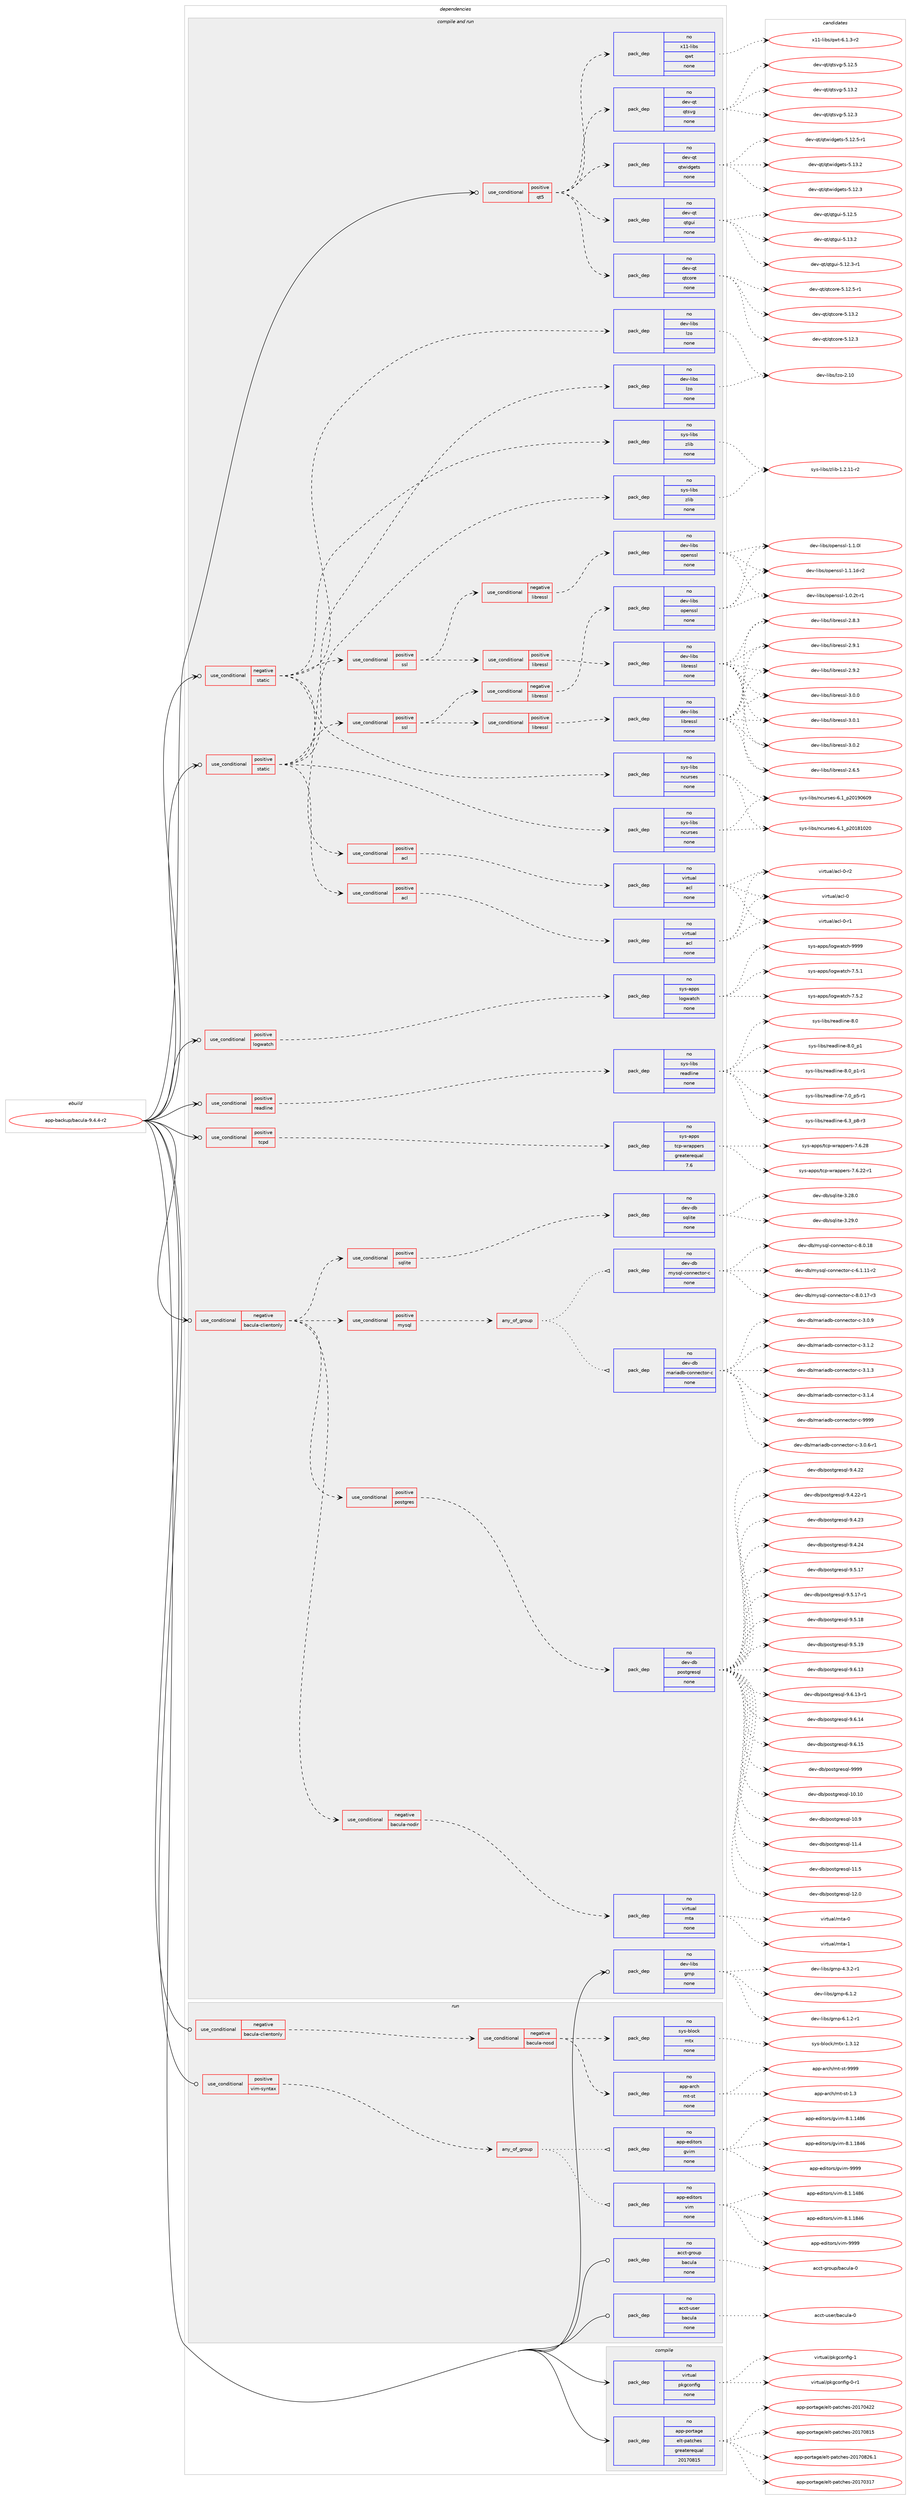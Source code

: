 digraph prolog {

# *************
# Graph options
# *************

newrank=true;
concentrate=true;
compound=true;
graph [rankdir=LR,fontname=Helvetica,fontsize=10,ranksep=1.5];#, ranksep=2.5, nodesep=0.2];
edge  [arrowhead=vee];
node  [fontname=Helvetica,fontsize=10];

# **********
# The ebuild
# **********

subgraph cluster_leftcol {
color=gray;
rank=same;
label=<<i>ebuild</i>>;
id [label="app-backup/bacula-9.4.4-r2", color=red, width=4, href="../app-backup/bacula-9.4.4-r2.svg"];
}

# ****************
# The dependencies
# ****************

subgraph cluster_midcol {
color=gray;
label=<<i>dependencies</i>>;
subgraph cluster_compile {
fillcolor="#eeeeee";
style=filled;
label=<<i>compile</i>>;
subgraph pack352362 {
dependency474073 [label=<<TABLE BORDER="0" CELLBORDER="1" CELLSPACING="0" CELLPADDING="4" WIDTH="220"><TR><TD ROWSPAN="6" CELLPADDING="30">pack_dep</TD></TR><TR><TD WIDTH="110">no</TD></TR><TR><TD>app-portage</TD></TR><TR><TD>elt-patches</TD></TR><TR><TD>greaterequal</TD></TR><TR><TD>20170815</TD></TR></TABLE>>, shape=none, color=blue];
}
id:e -> dependency474073:w [weight=20,style="solid",arrowhead="vee"];
subgraph pack352363 {
dependency474074 [label=<<TABLE BORDER="0" CELLBORDER="1" CELLSPACING="0" CELLPADDING="4" WIDTH="220"><TR><TD ROWSPAN="6" CELLPADDING="30">pack_dep</TD></TR><TR><TD WIDTH="110">no</TD></TR><TR><TD>virtual</TD></TR><TR><TD>pkgconfig</TD></TR><TR><TD>none</TD></TR><TR><TD></TD></TR></TABLE>>, shape=none, color=blue];
}
id:e -> dependency474074:w [weight=20,style="solid",arrowhead="vee"];
}
subgraph cluster_compileandrun {
fillcolor="#eeeeee";
style=filled;
label=<<i>compile and run</i>>;
subgraph cond113094 {
dependency474075 [label=<<TABLE BORDER="0" CELLBORDER="1" CELLSPACING="0" CELLPADDING="4"><TR><TD ROWSPAN="3" CELLPADDING="10">use_conditional</TD></TR><TR><TD>negative</TD></TR><TR><TD>bacula-clientonly</TD></TR></TABLE>>, shape=none, color=red];
subgraph cond113095 {
dependency474076 [label=<<TABLE BORDER="0" CELLBORDER="1" CELLSPACING="0" CELLPADDING="4"><TR><TD ROWSPAN="3" CELLPADDING="10">use_conditional</TD></TR><TR><TD>negative</TD></TR><TR><TD>bacula-nodir</TD></TR></TABLE>>, shape=none, color=red];
subgraph pack352364 {
dependency474077 [label=<<TABLE BORDER="0" CELLBORDER="1" CELLSPACING="0" CELLPADDING="4" WIDTH="220"><TR><TD ROWSPAN="6" CELLPADDING="30">pack_dep</TD></TR><TR><TD WIDTH="110">no</TD></TR><TR><TD>virtual</TD></TR><TR><TD>mta</TD></TR><TR><TD>none</TD></TR><TR><TD></TD></TR></TABLE>>, shape=none, color=blue];
}
dependency474076:e -> dependency474077:w [weight=20,style="dashed",arrowhead="vee"];
}
dependency474075:e -> dependency474076:w [weight=20,style="dashed",arrowhead="vee"];
subgraph cond113096 {
dependency474078 [label=<<TABLE BORDER="0" CELLBORDER="1" CELLSPACING="0" CELLPADDING="4"><TR><TD ROWSPAN="3" CELLPADDING="10">use_conditional</TD></TR><TR><TD>positive</TD></TR><TR><TD>postgres</TD></TR></TABLE>>, shape=none, color=red];
subgraph pack352365 {
dependency474079 [label=<<TABLE BORDER="0" CELLBORDER="1" CELLSPACING="0" CELLPADDING="4" WIDTH="220"><TR><TD ROWSPAN="6" CELLPADDING="30">pack_dep</TD></TR><TR><TD WIDTH="110">no</TD></TR><TR><TD>dev-db</TD></TR><TR><TD>postgresql</TD></TR><TR><TD>none</TD></TR><TR><TD></TD></TR></TABLE>>, shape=none, color=blue];
}
dependency474078:e -> dependency474079:w [weight=20,style="dashed",arrowhead="vee"];
}
dependency474075:e -> dependency474078:w [weight=20,style="dashed",arrowhead="vee"];
subgraph cond113097 {
dependency474080 [label=<<TABLE BORDER="0" CELLBORDER="1" CELLSPACING="0" CELLPADDING="4"><TR><TD ROWSPAN="3" CELLPADDING="10">use_conditional</TD></TR><TR><TD>positive</TD></TR><TR><TD>mysql</TD></TR></TABLE>>, shape=none, color=red];
subgraph any8316 {
dependency474081 [label=<<TABLE BORDER="0" CELLBORDER="1" CELLSPACING="0" CELLPADDING="4"><TR><TD CELLPADDING="10">any_of_group</TD></TR></TABLE>>, shape=none, color=red];subgraph pack352366 {
dependency474082 [label=<<TABLE BORDER="0" CELLBORDER="1" CELLSPACING="0" CELLPADDING="4" WIDTH="220"><TR><TD ROWSPAN="6" CELLPADDING="30">pack_dep</TD></TR><TR><TD WIDTH="110">no</TD></TR><TR><TD>dev-db</TD></TR><TR><TD>mysql-connector-c</TD></TR><TR><TD>none</TD></TR><TR><TD></TD></TR></TABLE>>, shape=none, color=blue];
}
dependency474081:e -> dependency474082:w [weight=20,style="dotted",arrowhead="oinv"];
subgraph pack352367 {
dependency474083 [label=<<TABLE BORDER="0" CELLBORDER="1" CELLSPACING="0" CELLPADDING="4" WIDTH="220"><TR><TD ROWSPAN="6" CELLPADDING="30">pack_dep</TD></TR><TR><TD WIDTH="110">no</TD></TR><TR><TD>dev-db</TD></TR><TR><TD>mariadb-connector-c</TD></TR><TR><TD>none</TD></TR><TR><TD></TD></TR></TABLE>>, shape=none, color=blue];
}
dependency474081:e -> dependency474083:w [weight=20,style="dotted",arrowhead="oinv"];
}
dependency474080:e -> dependency474081:w [weight=20,style="dashed",arrowhead="vee"];
}
dependency474075:e -> dependency474080:w [weight=20,style="dashed",arrowhead="vee"];
subgraph cond113098 {
dependency474084 [label=<<TABLE BORDER="0" CELLBORDER="1" CELLSPACING="0" CELLPADDING="4"><TR><TD ROWSPAN="3" CELLPADDING="10">use_conditional</TD></TR><TR><TD>positive</TD></TR><TR><TD>sqlite</TD></TR></TABLE>>, shape=none, color=red];
subgraph pack352368 {
dependency474085 [label=<<TABLE BORDER="0" CELLBORDER="1" CELLSPACING="0" CELLPADDING="4" WIDTH="220"><TR><TD ROWSPAN="6" CELLPADDING="30">pack_dep</TD></TR><TR><TD WIDTH="110">no</TD></TR><TR><TD>dev-db</TD></TR><TR><TD>sqlite</TD></TR><TR><TD>none</TD></TR><TR><TD></TD></TR></TABLE>>, shape=none, color=blue];
}
dependency474084:e -> dependency474085:w [weight=20,style="dashed",arrowhead="vee"];
}
dependency474075:e -> dependency474084:w [weight=20,style="dashed",arrowhead="vee"];
}
id:e -> dependency474075:w [weight=20,style="solid",arrowhead="odotvee"];
subgraph cond113099 {
dependency474086 [label=<<TABLE BORDER="0" CELLBORDER="1" CELLSPACING="0" CELLPADDING="4"><TR><TD ROWSPAN="3" CELLPADDING="10">use_conditional</TD></TR><TR><TD>negative</TD></TR><TR><TD>static</TD></TR></TABLE>>, shape=none, color=red];
subgraph pack352369 {
dependency474087 [label=<<TABLE BORDER="0" CELLBORDER="1" CELLSPACING="0" CELLPADDING="4" WIDTH="220"><TR><TD ROWSPAN="6" CELLPADDING="30">pack_dep</TD></TR><TR><TD WIDTH="110">no</TD></TR><TR><TD>dev-libs</TD></TR><TR><TD>lzo</TD></TR><TR><TD>none</TD></TR><TR><TD></TD></TR></TABLE>>, shape=none, color=blue];
}
dependency474086:e -> dependency474087:w [weight=20,style="dashed",arrowhead="vee"];
subgraph pack352370 {
dependency474088 [label=<<TABLE BORDER="0" CELLBORDER="1" CELLSPACING="0" CELLPADDING="4" WIDTH="220"><TR><TD ROWSPAN="6" CELLPADDING="30">pack_dep</TD></TR><TR><TD WIDTH="110">no</TD></TR><TR><TD>sys-libs</TD></TR><TR><TD>ncurses</TD></TR><TR><TD>none</TD></TR><TR><TD></TD></TR></TABLE>>, shape=none, color=blue];
}
dependency474086:e -> dependency474088:w [weight=20,style="dashed",arrowhead="vee"];
subgraph pack352371 {
dependency474089 [label=<<TABLE BORDER="0" CELLBORDER="1" CELLSPACING="0" CELLPADDING="4" WIDTH="220"><TR><TD ROWSPAN="6" CELLPADDING="30">pack_dep</TD></TR><TR><TD WIDTH="110">no</TD></TR><TR><TD>sys-libs</TD></TR><TR><TD>zlib</TD></TR><TR><TD>none</TD></TR><TR><TD></TD></TR></TABLE>>, shape=none, color=blue];
}
dependency474086:e -> dependency474089:w [weight=20,style="dashed",arrowhead="vee"];
subgraph cond113100 {
dependency474090 [label=<<TABLE BORDER="0" CELLBORDER="1" CELLSPACING="0" CELLPADDING="4"><TR><TD ROWSPAN="3" CELLPADDING="10">use_conditional</TD></TR><TR><TD>positive</TD></TR><TR><TD>acl</TD></TR></TABLE>>, shape=none, color=red];
subgraph pack352372 {
dependency474091 [label=<<TABLE BORDER="0" CELLBORDER="1" CELLSPACING="0" CELLPADDING="4" WIDTH="220"><TR><TD ROWSPAN="6" CELLPADDING="30">pack_dep</TD></TR><TR><TD WIDTH="110">no</TD></TR><TR><TD>virtual</TD></TR><TR><TD>acl</TD></TR><TR><TD>none</TD></TR><TR><TD></TD></TR></TABLE>>, shape=none, color=blue];
}
dependency474090:e -> dependency474091:w [weight=20,style="dashed",arrowhead="vee"];
}
dependency474086:e -> dependency474090:w [weight=20,style="dashed",arrowhead="vee"];
subgraph cond113101 {
dependency474092 [label=<<TABLE BORDER="0" CELLBORDER="1" CELLSPACING="0" CELLPADDING="4"><TR><TD ROWSPAN="3" CELLPADDING="10">use_conditional</TD></TR><TR><TD>positive</TD></TR><TR><TD>ssl</TD></TR></TABLE>>, shape=none, color=red];
subgraph cond113102 {
dependency474093 [label=<<TABLE BORDER="0" CELLBORDER="1" CELLSPACING="0" CELLPADDING="4"><TR><TD ROWSPAN="3" CELLPADDING="10">use_conditional</TD></TR><TR><TD>negative</TD></TR><TR><TD>libressl</TD></TR></TABLE>>, shape=none, color=red];
subgraph pack352373 {
dependency474094 [label=<<TABLE BORDER="0" CELLBORDER="1" CELLSPACING="0" CELLPADDING="4" WIDTH="220"><TR><TD ROWSPAN="6" CELLPADDING="30">pack_dep</TD></TR><TR><TD WIDTH="110">no</TD></TR><TR><TD>dev-libs</TD></TR><TR><TD>openssl</TD></TR><TR><TD>none</TD></TR><TR><TD></TD></TR></TABLE>>, shape=none, color=blue];
}
dependency474093:e -> dependency474094:w [weight=20,style="dashed",arrowhead="vee"];
}
dependency474092:e -> dependency474093:w [weight=20,style="dashed",arrowhead="vee"];
subgraph cond113103 {
dependency474095 [label=<<TABLE BORDER="0" CELLBORDER="1" CELLSPACING="0" CELLPADDING="4"><TR><TD ROWSPAN="3" CELLPADDING="10">use_conditional</TD></TR><TR><TD>positive</TD></TR><TR><TD>libressl</TD></TR></TABLE>>, shape=none, color=red];
subgraph pack352374 {
dependency474096 [label=<<TABLE BORDER="0" CELLBORDER="1" CELLSPACING="0" CELLPADDING="4" WIDTH="220"><TR><TD ROWSPAN="6" CELLPADDING="30">pack_dep</TD></TR><TR><TD WIDTH="110">no</TD></TR><TR><TD>dev-libs</TD></TR><TR><TD>libressl</TD></TR><TR><TD>none</TD></TR><TR><TD></TD></TR></TABLE>>, shape=none, color=blue];
}
dependency474095:e -> dependency474096:w [weight=20,style="dashed",arrowhead="vee"];
}
dependency474092:e -> dependency474095:w [weight=20,style="dashed",arrowhead="vee"];
}
dependency474086:e -> dependency474092:w [weight=20,style="dashed",arrowhead="vee"];
}
id:e -> dependency474086:w [weight=20,style="solid",arrowhead="odotvee"];
subgraph cond113104 {
dependency474097 [label=<<TABLE BORDER="0" CELLBORDER="1" CELLSPACING="0" CELLPADDING="4"><TR><TD ROWSPAN="3" CELLPADDING="10">use_conditional</TD></TR><TR><TD>positive</TD></TR><TR><TD>logwatch</TD></TR></TABLE>>, shape=none, color=red];
subgraph pack352375 {
dependency474098 [label=<<TABLE BORDER="0" CELLBORDER="1" CELLSPACING="0" CELLPADDING="4" WIDTH="220"><TR><TD ROWSPAN="6" CELLPADDING="30">pack_dep</TD></TR><TR><TD WIDTH="110">no</TD></TR><TR><TD>sys-apps</TD></TR><TR><TD>logwatch</TD></TR><TR><TD>none</TD></TR><TR><TD></TD></TR></TABLE>>, shape=none, color=blue];
}
dependency474097:e -> dependency474098:w [weight=20,style="dashed",arrowhead="vee"];
}
id:e -> dependency474097:w [weight=20,style="solid",arrowhead="odotvee"];
subgraph cond113105 {
dependency474099 [label=<<TABLE BORDER="0" CELLBORDER="1" CELLSPACING="0" CELLPADDING="4"><TR><TD ROWSPAN="3" CELLPADDING="10">use_conditional</TD></TR><TR><TD>positive</TD></TR><TR><TD>qt5</TD></TR></TABLE>>, shape=none, color=red];
subgraph pack352376 {
dependency474100 [label=<<TABLE BORDER="0" CELLBORDER="1" CELLSPACING="0" CELLPADDING="4" WIDTH="220"><TR><TD ROWSPAN="6" CELLPADDING="30">pack_dep</TD></TR><TR><TD WIDTH="110">no</TD></TR><TR><TD>dev-qt</TD></TR><TR><TD>qtcore</TD></TR><TR><TD>none</TD></TR><TR><TD></TD></TR></TABLE>>, shape=none, color=blue];
}
dependency474099:e -> dependency474100:w [weight=20,style="dashed",arrowhead="vee"];
subgraph pack352377 {
dependency474101 [label=<<TABLE BORDER="0" CELLBORDER="1" CELLSPACING="0" CELLPADDING="4" WIDTH="220"><TR><TD ROWSPAN="6" CELLPADDING="30">pack_dep</TD></TR><TR><TD WIDTH="110">no</TD></TR><TR><TD>dev-qt</TD></TR><TR><TD>qtgui</TD></TR><TR><TD>none</TD></TR><TR><TD></TD></TR></TABLE>>, shape=none, color=blue];
}
dependency474099:e -> dependency474101:w [weight=20,style="dashed",arrowhead="vee"];
subgraph pack352378 {
dependency474102 [label=<<TABLE BORDER="0" CELLBORDER="1" CELLSPACING="0" CELLPADDING="4" WIDTH="220"><TR><TD ROWSPAN="6" CELLPADDING="30">pack_dep</TD></TR><TR><TD WIDTH="110">no</TD></TR><TR><TD>dev-qt</TD></TR><TR><TD>qtwidgets</TD></TR><TR><TD>none</TD></TR><TR><TD></TD></TR></TABLE>>, shape=none, color=blue];
}
dependency474099:e -> dependency474102:w [weight=20,style="dashed",arrowhead="vee"];
subgraph pack352379 {
dependency474103 [label=<<TABLE BORDER="0" CELLBORDER="1" CELLSPACING="0" CELLPADDING="4" WIDTH="220"><TR><TD ROWSPAN="6" CELLPADDING="30">pack_dep</TD></TR><TR><TD WIDTH="110">no</TD></TR><TR><TD>dev-qt</TD></TR><TR><TD>qtsvg</TD></TR><TR><TD>none</TD></TR><TR><TD></TD></TR></TABLE>>, shape=none, color=blue];
}
dependency474099:e -> dependency474103:w [weight=20,style="dashed",arrowhead="vee"];
subgraph pack352380 {
dependency474104 [label=<<TABLE BORDER="0" CELLBORDER="1" CELLSPACING="0" CELLPADDING="4" WIDTH="220"><TR><TD ROWSPAN="6" CELLPADDING="30">pack_dep</TD></TR><TR><TD WIDTH="110">no</TD></TR><TR><TD>x11-libs</TD></TR><TR><TD>qwt</TD></TR><TR><TD>none</TD></TR><TR><TD></TD></TR></TABLE>>, shape=none, color=blue];
}
dependency474099:e -> dependency474104:w [weight=20,style="dashed",arrowhead="vee"];
}
id:e -> dependency474099:w [weight=20,style="solid",arrowhead="odotvee"];
subgraph cond113106 {
dependency474105 [label=<<TABLE BORDER="0" CELLBORDER="1" CELLSPACING="0" CELLPADDING="4"><TR><TD ROWSPAN="3" CELLPADDING="10">use_conditional</TD></TR><TR><TD>positive</TD></TR><TR><TD>readline</TD></TR></TABLE>>, shape=none, color=red];
subgraph pack352381 {
dependency474106 [label=<<TABLE BORDER="0" CELLBORDER="1" CELLSPACING="0" CELLPADDING="4" WIDTH="220"><TR><TD ROWSPAN="6" CELLPADDING="30">pack_dep</TD></TR><TR><TD WIDTH="110">no</TD></TR><TR><TD>sys-libs</TD></TR><TR><TD>readline</TD></TR><TR><TD>none</TD></TR><TR><TD></TD></TR></TABLE>>, shape=none, color=blue];
}
dependency474105:e -> dependency474106:w [weight=20,style="dashed",arrowhead="vee"];
}
id:e -> dependency474105:w [weight=20,style="solid",arrowhead="odotvee"];
subgraph cond113107 {
dependency474107 [label=<<TABLE BORDER="0" CELLBORDER="1" CELLSPACING="0" CELLPADDING="4"><TR><TD ROWSPAN="3" CELLPADDING="10">use_conditional</TD></TR><TR><TD>positive</TD></TR><TR><TD>static</TD></TR></TABLE>>, shape=none, color=red];
subgraph pack352382 {
dependency474108 [label=<<TABLE BORDER="0" CELLBORDER="1" CELLSPACING="0" CELLPADDING="4" WIDTH="220"><TR><TD ROWSPAN="6" CELLPADDING="30">pack_dep</TD></TR><TR><TD WIDTH="110">no</TD></TR><TR><TD>dev-libs</TD></TR><TR><TD>lzo</TD></TR><TR><TD>none</TD></TR><TR><TD></TD></TR></TABLE>>, shape=none, color=blue];
}
dependency474107:e -> dependency474108:w [weight=20,style="dashed",arrowhead="vee"];
subgraph pack352383 {
dependency474109 [label=<<TABLE BORDER="0" CELLBORDER="1" CELLSPACING="0" CELLPADDING="4" WIDTH="220"><TR><TD ROWSPAN="6" CELLPADDING="30">pack_dep</TD></TR><TR><TD WIDTH="110">no</TD></TR><TR><TD>sys-libs</TD></TR><TR><TD>ncurses</TD></TR><TR><TD>none</TD></TR><TR><TD></TD></TR></TABLE>>, shape=none, color=blue];
}
dependency474107:e -> dependency474109:w [weight=20,style="dashed",arrowhead="vee"];
subgraph pack352384 {
dependency474110 [label=<<TABLE BORDER="0" CELLBORDER="1" CELLSPACING="0" CELLPADDING="4" WIDTH="220"><TR><TD ROWSPAN="6" CELLPADDING="30">pack_dep</TD></TR><TR><TD WIDTH="110">no</TD></TR><TR><TD>sys-libs</TD></TR><TR><TD>zlib</TD></TR><TR><TD>none</TD></TR><TR><TD></TD></TR></TABLE>>, shape=none, color=blue];
}
dependency474107:e -> dependency474110:w [weight=20,style="dashed",arrowhead="vee"];
subgraph cond113108 {
dependency474111 [label=<<TABLE BORDER="0" CELLBORDER="1" CELLSPACING="0" CELLPADDING="4"><TR><TD ROWSPAN="3" CELLPADDING="10">use_conditional</TD></TR><TR><TD>positive</TD></TR><TR><TD>acl</TD></TR></TABLE>>, shape=none, color=red];
subgraph pack352385 {
dependency474112 [label=<<TABLE BORDER="0" CELLBORDER="1" CELLSPACING="0" CELLPADDING="4" WIDTH="220"><TR><TD ROWSPAN="6" CELLPADDING="30">pack_dep</TD></TR><TR><TD WIDTH="110">no</TD></TR><TR><TD>virtual</TD></TR><TR><TD>acl</TD></TR><TR><TD>none</TD></TR><TR><TD></TD></TR></TABLE>>, shape=none, color=blue];
}
dependency474111:e -> dependency474112:w [weight=20,style="dashed",arrowhead="vee"];
}
dependency474107:e -> dependency474111:w [weight=20,style="dashed",arrowhead="vee"];
subgraph cond113109 {
dependency474113 [label=<<TABLE BORDER="0" CELLBORDER="1" CELLSPACING="0" CELLPADDING="4"><TR><TD ROWSPAN="3" CELLPADDING="10">use_conditional</TD></TR><TR><TD>positive</TD></TR><TR><TD>ssl</TD></TR></TABLE>>, shape=none, color=red];
subgraph cond113110 {
dependency474114 [label=<<TABLE BORDER="0" CELLBORDER="1" CELLSPACING="0" CELLPADDING="4"><TR><TD ROWSPAN="3" CELLPADDING="10">use_conditional</TD></TR><TR><TD>negative</TD></TR><TR><TD>libressl</TD></TR></TABLE>>, shape=none, color=red];
subgraph pack352386 {
dependency474115 [label=<<TABLE BORDER="0" CELLBORDER="1" CELLSPACING="0" CELLPADDING="4" WIDTH="220"><TR><TD ROWSPAN="6" CELLPADDING="30">pack_dep</TD></TR><TR><TD WIDTH="110">no</TD></TR><TR><TD>dev-libs</TD></TR><TR><TD>openssl</TD></TR><TR><TD>none</TD></TR><TR><TD></TD></TR></TABLE>>, shape=none, color=blue];
}
dependency474114:e -> dependency474115:w [weight=20,style="dashed",arrowhead="vee"];
}
dependency474113:e -> dependency474114:w [weight=20,style="dashed",arrowhead="vee"];
subgraph cond113111 {
dependency474116 [label=<<TABLE BORDER="0" CELLBORDER="1" CELLSPACING="0" CELLPADDING="4"><TR><TD ROWSPAN="3" CELLPADDING="10">use_conditional</TD></TR><TR><TD>positive</TD></TR><TR><TD>libressl</TD></TR></TABLE>>, shape=none, color=red];
subgraph pack352387 {
dependency474117 [label=<<TABLE BORDER="0" CELLBORDER="1" CELLSPACING="0" CELLPADDING="4" WIDTH="220"><TR><TD ROWSPAN="6" CELLPADDING="30">pack_dep</TD></TR><TR><TD WIDTH="110">no</TD></TR><TR><TD>dev-libs</TD></TR><TR><TD>libressl</TD></TR><TR><TD>none</TD></TR><TR><TD></TD></TR></TABLE>>, shape=none, color=blue];
}
dependency474116:e -> dependency474117:w [weight=20,style="dashed",arrowhead="vee"];
}
dependency474113:e -> dependency474116:w [weight=20,style="dashed",arrowhead="vee"];
}
dependency474107:e -> dependency474113:w [weight=20,style="dashed",arrowhead="vee"];
}
id:e -> dependency474107:w [weight=20,style="solid",arrowhead="odotvee"];
subgraph cond113112 {
dependency474118 [label=<<TABLE BORDER="0" CELLBORDER="1" CELLSPACING="0" CELLPADDING="4"><TR><TD ROWSPAN="3" CELLPADDING="10">use_conditional</TD></TR><TR><TD>positive</TD></TR><TR><TD>tcpd</TD></TR></TABLE>>, shape=none, color=red];
subgraph pack352388 {
dependency474119 [label=<<TABLE BORDER="0" CELLBORDER="1" CELLSPACING="0" CELLPADDING="4" WIDTH="220"><TR><TD ROWSPAN="6" CELLPADDING="30">pack_dep</TD></TR><TR><TD WIDTH="110">no</TD></TR><TR><TD>sys-apps</TD></TR><TR><TD>tcp-wrappers</TD></TR><TR><TD>greaterequal</TD></TR><TR><TD>7.6</TD></TR></TABLE>>, shape=none, color=blue];
}
dependency474118:e -> dependency474119:w [weight=20,style="dashed",arrowhead="vee"];
}
id:e -> dependency474118:w [weight=20,style="solid",arrowhead="odotvee"];
subgraph pack352389 {
dependency474120 [label=<<TABLE BORDER="0" CELLBORDER="1" CELLSPACING="0" CELLPADDING="4" WIDTH="220"><TR><TD ROWSPAN="6" CELLPADDING="30">pack_dep</TD></TR><TR><TD WIDTH="110">no</TD></TR><TR><TD>dev-libs</TD></TR><TR><TD>gmp</TD></TR><TR><TD>none</TD></TR><TR><TD></TD></TR></TABLE>>, shape=none, color=blue];
}
id:e -> dependency474120:w [weight=20,style="solid",arrowhead="odotvee"];
}
subgraph cluster_run {
fillcolor="#eeeeee";
style=filled;
label=<<i>run</i>>;
subgraph cond113113 {
dependency474121 [label=<<TABLE BORDER="0" CELLBORDER="1" CELLSPACING="0" CELLPADDING="4"><TR><TD ROWSPAN="3" CELLPADDING="10">use_conditional</TD></TR><TR><TD>negative</TD></TR><TR><TD>bacula-clientonly</TD></TR></TABLE>>, shape=none, color=red];
subgraph cond113114 {
dependency474122 [label=<<TABLE BORDER="0" CELLBORDER="1" CELLSPACING="0" CELLPADDING="4"><TR><TD ROWSPAN="3" CELLPADDING="10">use_conditional</TD></TR><TR><TD>negative</TD></TR><TR><TD>bacula-nosd</TD></TR></TABLE>>, shape=none, color=red];
subgraph pack352390 {
dependency474123 [label=<<TABLE BORDER="0" CELLBORDER="1" CELLSPACING="0" CELLPADDING="4" WIDTH="220"><TR><TD ROWSPAN="6" CELLPADDING="30">pack_dep</TD></TR><TR><TD WIDTH="110">no</TD></TR><TR><TD>app-arch</TD></TR><TR><TD>mt-st</TD></TR><TR><TD>none</TD></TR><TR><TD></TD></TR></TABLE>>, shape=none, color=blue];
}
dependency474122:e -> dependency474123:w [weight=20,style="dashed",arrowhead="vee"];
subgraph pack352391 {
dependency474124 [label=<<TABLE BORDER="0" CELLBORDER="1" CELLSPACING="0" CELLPADDING="4" WIDTH="220"><TR><TD ROWSPAN="6" CELLPADDING="30">pack_dep</TD></TR><TR><TD WIDTH="110">no</TD></TR><TR><TD>sys-block</TD></TR><TR><TD>mtx</TD></TR><TR><TD>none</TD></TR><TR><TD></TD></TR></TABLE>>, shape=none, color=blue];
}
dependency474122:e -> dependency474124:w [weight=20,style="dashed",arrowhead="vee"];
}
dependency474121:e -> dependency474122:w [weight=20,style="dashed",arrowhead="vee"];
}
id:e -> dependency474121:w [weight=20,style="solid",arrowhead="odot"];
subgraph cond113115 {
dependency474125 [label=<<TABLE BORDER="0" CELLBORDER="1" CELLSPACING="0" CELLPADDING="4"><TR><TD ROWSPAN="3" CELLPADDING="10">use_conditional</TD></TR><TR><TD>positive</TD></TR><TR><TD>vim-syntax</TD></TR></TABLE>>, shape=none, color=red];
subgraph any8317 {
dependency474126 [label=<<TABLE BORDER="0" CELLBORDER="1" CELLSPACING="0" CELLPADDING="4"><TR><TD CELLPADDING="10">any_of_group</TD></TR></TABLE>>, shape=none, color=red];subgraph pack352392 {
dependency474127 [label=<<TABLE BORDER="0" CELLBORDER="1" CELLSPACING="0" CELLPADDING="4" WIDTH="220"><TR><TD ROWSPAN="6" CELLPADDING="30">pack_dep</TD></TR><TR><TD WIDTH="110">no</TD></TR><TR><TD>app-editors</TD></TR><TR><TD>vim</TD></TR><TR><TD>none</TD></TR><TR><TD></TD></TR></TABLE>>, shape=none, color=blue];
}
dependency474126:e -> dependency474127:w [weight=20,style="dotted",arrowhead="oinv"];
subgraph pack352393 {
dependency474128 [label=<<TABLE BORDER="0" CELLBORDER="1" CELLSPACING="0" CELLPADDING="4" WIDTH="220"><TR><TD ROWSPAN="6" CELLPADDING="30">pack_dep</TD></TR><TR><TD WIDTH="110">no</TD></TR><TR><TD>app-editors</TD></TR><TR><TD>gvim</TD></TR><TR><TD>none</TD></TR><TR><TD></TD></TR></TABLE>>, shape=none, color=blue];
}
dependency474126:e -> dependency474128:w [weight=20,style="dotted",arrowhead="oinv"];
}
dependency474125:e -> dependency474126:w [weight=20,style="dashed",arrowhead="vee"];
}
id:e -> dependency474125:w [weight=20,style="solid",arrowhead="odot"];
subgraph pack352394 {
dependency474129 [label=<<TABLE BORDER="0" CELLBORDER="1" CELLSPACING="0" CELLPADDING="4" WIDTH="220"><TR><TD ROWSPAN="6" CELLPADDING="30">pack_dep</TD></TR><TR><TD WIDTH="110">no</TD></TR><TR><TD>acct-group</TD></TR><TR><TD>bacula</TD></TR><TR><TD>none</TD></TR><TR><TD></TD></TR></TABLE>>, shape=none, color=blue];
}
id:e -> dependency474129:w [weight=20,style="solid",arrowhead="odot"];
subgraph pack352395 {
dependency474130 [label=<<TABLE BORDER="0" CELLBORDER="1" CELLSPACING="0" CELLPADDING="4" WIDTH="220"><TR><TD ROWSPAN="6" CELLPADDING="30">pack_dep</TD></TR><TR><TD WIDTH="110">no</TD></TR><TR><TD>acct-user</TD></TR><TR><TD>bacula</TD></TR><TR><TD>none</TD></TR><TR><TD></TD></TR></TABLE>>, shape=none, color=blue];
}
id:e -> dependency474130:w [weight=20,style="solid",arrowhead="odot"];
}
}

# **************
# The candidates
# **************

subgraph cluster_choices {
rank=same;
color=gray;
label=<<i>candidates</i>>;

subgraph choice352362 {
color=black;
nodesep=1;
choice97112112451121111141169710310147101108116451129711699104101115455048495548514955 [label="app-portage/elt-patches-20170317", color=red, width=4,href="../app-portage/elt-patches-20170317.svg"];
choice97112112451121111141169710310147101108116451129711699104101115455048495548525050 [label="app-portage/elt-patches-20170422", color=red, width=4,href="../app-portage/elt-patches-20170422.svg"];
choice97112112451121111141169710310147101108116451129711699104101115455048495548564953 [label="app-portage/elt-patches-20170815", color=red, width=4,href="../app-portage/elt-patches-20170815.svg"];
choice971121124511211111411697103101471011081164511297116991041011154550484955485650544649 [label="app-portage/elt-patches-20170826.1", color=red, width=4,href="../app-portage/elt-patches-20170826.1.svg"];
dependency474073:e -> choice97112112451121111141169710310147101108116451129711699104101115455048495548514955:w [style=dotted,weight="100"];
dependency474073:e -> choice97112112451121111141169710310147101108116451129711699104101115455048495548525050:w [style=dotted,weight="100"];
dependency474073:e -> choice97112112451121111141169710310147101108116451129711699104101115455048495548564953:w [style=dotted,weight="100"];
dependency474073:e -> choice971121124511211111411697103101471011081164511297116991041011154550484955485650544649:w [style=dotted,weight="100"];
}
subgraph choice352363 {
color=black;
nodesep=1;
choice11810511411611797108471121071039911111010210510345484511449 [label="virtual/pkgconfig-0-r1", color=red, width=4,href="../virtual/pkgconfig-0-r1.svg"];
choice1181051141161179710847112107103991111101021051034549 [label="virtual/pkgconfig-1", color=red, width=4,href="../virtual/pkgconfig-1.svg"];
dependency474074:e -> choice11810511411611797108471121071039911111010210510345484511449:w [style=dotted,weight="100"];
dependency474074:e -> choice1181051141161179710847112107103991111101021051034549:w [style=dotted,weight="100"];
}
subgraph choice352364 {
color=black;
nodesep=1;
choice1181051141161179710847109116974548 [label="virtual/mta-0", color=red, width=4,href="../virtual/mta-0.svg"];
choice1181051141161179710847109116974549 [label="virtual/mta-1", color=red, width=4,href="../virtual/mta-1.svg"];
dependency474077:e -> choice1181051141161179710847109116974548:w [style=dotted,weight="100"];
dependency474077:e -> choice1181051141161179710847109116974549:w [style=dotted,weight="100"];
}
subgraph choice352365 {
color=black;
nodesep=1;
choice100101118451009847112111115116103114101115113108454948464948 [label="dev-db/postgresql-10.10", color=red, width=4,href="../dev-db/postgresql-10.10.svg"];
choice1001011184510098471121111151161031141011151131084549484657 [label="dev-db/postgresql-10.9", color=red, width=4,href="../dev-db/postgresql-10.9.svg"];
choice1001011184510098471121111151161031141011151131084549494652 [label="dev-db/postgresql-11.4", color=red, width=4,href="../dev-db/postgresql-11.4.svg"];
choice1001011184510098471121111151161031141011151131084549494653 [label="dev-db/postgresql-11.5", color=red, width=4,href="../dev-db/postgresql-11.5.svg"];
choice1001011184510098471121111151161031141011151131084549504648 [label="dev-db/postgresql-12.0", color=red, width=4,href="../dev-db/postgresql-12.0.svg"];
choice10010111845100984711211111511610311410111511310845574652465050 [label="dev-db/postgresql-9.4.22", color=red, width=4,href="../dev-db/postgresql-9.4.22.svg"];
choice100101118451009847112111115116103114101115113108455746524650504511449 [label="dev-db/postgresql-9.4.22-r1", color=red, width=4,href="../dev-db/postgresql-9.4.22-r1.svg"];
choice10010111845100984711211111511610311410111511310845574652465051 [label="dev-db/postgresql-9.4.23", color=red, width=4,href="../dev-db/postgresql-9.4.23.svg"];
choice10010111845100984711211111511610311410111511310845574652465052 [label="dev-db/postgresql-9.4.24", color=red, width=4,href="../dev-db/postgresql-9.4.24.svg"];
choice10010111845100984711211111511610311410111511310845574653464955 [label="dev-db/postgresql-9.5.17", color=red, width=4,href="../dev-db/postgresql-9.5.17.svg"];
choice100101118451009847112111115116103114101115113108455746534649554511449 [label="dev-db/postgresql-9.5.17-r1", color=red, width=4,href="../dev-db/postgresql-9.5.17-r1.svg"];
choice10010111845100984711211111511610311410111511310845574653464956 [label="dev-db/postgresql-9.5.18", color=red, width=4,href="../dev-db/postgresql-9.5.18.svg"];
choice10010111845100984711211111511610311410111511310845574653464957 [label="dev-db/postgresql-9.5.19", color=red, width=4,href="../dev-db/postgresql-9.5.19.svg"];
choice10010111845100984711211111511610311410111511310845574654464951 [label="dev-db/postgresql-9.6.13", color=red, width=4,href="../dev-db/postgresql-9.6.13.svg"];
choice100101118451009847112111115116103114101115113108455746544649514511449 [label="dev-db/postgresql-9.6.13-r1", color=red, width=4,href="../dev-db/postgresql-9.6.13-r1.svg"];
choice10010111845100984711211111511610311410111511310845574654464952 [label="dev-db/postgresql-9.6.14", color=red, width=4,href="../dev-db/postgresql-9.6.14.svg"];
choice10010111845100984711211111511610311410111511310845574654464953 [label="dev-db/postgresql-9.6.15", color=red, width=4,href="../dev-db/postgresql-9.6.15.svg"];
choice1001011184510098471121111151161031141011151131084557575757 [label="dev-db/postgresql-9999", color=red, width=4,href="../dev-db/postgresql-9999.svg"];
dependency474079:e -> choice100101118451009847112111115116103114101115113108454948464948:w [style=dotted,weight="100"];
dependency474079:e -> choice1001011184510098471121111151161031141011151131084549484657:w [style=dotted,weight="100"];
dependency474079:e -> choice1001011184510098471121111151161031141011151131084549494652:w [style=dotted,weight="100"];
dependency474079:e -> choice1001011184510098471121111151161031141011151131084549494653:w [style=dotted,weight="100"];
dependency474079:e -> choice1001011184510098471121111151161031141011151131084549504648:w [style=dotted,weight="100"];
dependency474079:e -> choice10010111845100984711211111511610311410111511310845574652465050:w [style=dotted,weight="100"];
dependency474079:e -> choice100101118451009847112111115116103114101115113108455746524650504511449:w [style=dotted,weight="100"];
dependency474079:e -> choice10010111845100984711211111511610311410111511310845574652465051:w [style=dotted,weight="100"];
dependency474079:e -> choice10010111845100984711211111511610311410111511310845574652465052:w [style=dotted,weight="100"];
dependency474079:e -> choice10010111845100984711211111511610311410111511310845574653464955:w [style=dotted,weight="100"];
dependency474079:e -> choice100101118451009847112111115116103114101115113108455746534649554511449:w [style=dotted,weight="100"];
dependency474079:e -> choice10010111845100984711211111511610311410111511310845574653464956:w [style=dotted,weight="100"];
dependency474079:e -> choice10010111845100984711211111511610311410111511310845574653464957:w [style=dotted,weight="100"];
dependency474079:e -> choice10010111845100984711211111511610311410111511310845574654464951:w [style=dotted,weight="100"];
dependency474079:e -> choice100101118451009847112111115116103114101115113108455746544649514511449:w [style=dotted,weight="100"];
dependency474079:e -> choice10010111845100984711211111511610311410111511310845574654464952:w [style=dotted,weight="100"];
dependency474079:e -> choice10010111845100984711211111511610311410111511310845574654464953:w [style=dotted,weight="100"];
dependency474079:e -> choice1001011184510098471121111151161031141011151131084557575757:w [style=dotted,weight="100"];
}
subgraph choice352366 {
color=black;
nodesep=1;
choice1001011184510098471091211151131084599111110110101991161111144599455446494649494511450 [label="dev-db/mysql-connector-c-6.1.11-r2", color=red, width=4,href="../dev-db/mysql-connector-c-6.1.11-r2.svg"];
choice1001011184510098471091211151131084599111110110101991161111144599455646484649554511451 [label="dev-db/mysql-connector-c-8.0.17-r3", color=red, width=4,href="../dev-db/mysql-connector-c-8.0.17-r3.svg"];
choice100101118451009847109121115113108459911111011010199116111114459945564648464956 [label="dev-db/mysql-connector-c-8.0.18", color=red, width=4,href="../dev-db/mysql-connector-c-8.0.18.svg"];
dependency474082:e -> choice1001011184510098471091211151131084599111110110101991161111144599455446494649494511450:w [style=dotted,weight="100"];
dependency474082:e -> choice1001011184510098471091211151131084599111110110101991161111144599455646484649554511451:w [style=dotted,weight="100"];
dependency474082:e -> choice100101118451009847109121115113108459911111011010199116111114459945564648464956:w [style=dotted,weight="100"];
}
subgraph choice352367 {
color=black;
nodesep=1;
choice10010111845100984710997114105971009845991111101101019911611111445994551464846544511449 [label="dev-db/mariadb-connector-c-3.0.6-r1", color=red, width=4,href="../dev-db/mariadb-connector-c-3.0.6-r1.svg"];
choice1001011184510098471099711410597100984599111110110101991161111144599455146484657 [label="dev-db/mariadb-connector-c-3.0.9", color=red, width=4,href="../dev-db/mariadb-connector-c-3.0.9.svg"];
choice1001011184510098471099711410597100984599111110110101991161111144599455146494650 [label="dev-db/mariadb-connector-c-3.1.2", color=red, width=4,href="../dev-db/mariadb-connector-c-3.1.2.svg"];
choice1001011184510098471099711410597100984599111110110101991161111144599455146494651 [label="dev-db/mariadb-connector-c-3.1.3", color=red, width=4,href="../dev-db/mariadb-connector-c-3.1.3.svg"];
choice1001011184510098471099711410597100984599111110110101991161111144599455146494652 [label="dev-db/mariadb-connector-c-3.1.4", color=red, width=4,href="../dev-db/mariadb-connector-c-3.1.4.svg"];
choice10010111845100984710997114105971009845991111101101019911611111445994557575757 [label="dev-db/mariadb-connector-c-9999", color=red, width=4,href="../dev-db/mariadb-connector-c-9999.svg"];
dependency474083:e -> choice10010111845100984710997114105971009845991111101101019911611111445994551464846544511449:w [style=dotted,weight="100"];
dependency474083:e -> choice1001011184510098471099711410597100984599111110110101991161111144599455146484657:w [style=dotted,weight="100"];
dependency474083:e -> choice1001011184510098471099711410597100984599111110110101991161111144599455146494650:w [style=dotted,weight="100"];
dependency474083:e -> choice1001011184510098471099711410597100984599111110110101991161111144599455146494651:w [style=dotted,weight="100"];
dependency474083:e -> choice1001011184510098471099711410597100984599111110110101991161111144599455146494652:w [style=dotted,weight="100"];
dependency474083:e -> choice10010111845100984710997114105971009845991111101101019911611111445994557575757:w [style=dotted,weight="100"];
}
subgraph choice352368 {
color=black;
nodesep=1;
choice10010111845100984711511310810511610145514650564648 [label="dev-db/sqlite-3.28.0", color=red, width=4,href="../dev-db/sqlite-3.28.0.svg"];
choice10010111845100984711511310810511610145514650574648 [label="dev-db/sqlite-3.29.0", color=red, width=4,href="../dev-db/sqlite-3.29.0.svg"];
dependency474085:e -> choice10010111845100984711511310810511610145514650564648:w [style=dotted,weight="100"];
dependency474085:e -> choice10010111845100984711511310810511610145514650574648:w [style=dotted,weight="100"];
}
subgraph choice352369 {
color=black;
nodesep=1;
choice1001011184510810598115471081221114550464948 [label="dev-libs/lzo-2.10", color=red, width=4,href="../dev-libs/lzo-2.10.svg"];
dependency474087:e -> choice1001011184510810598115471081221114550464948:w [style=dotted,weight="100"];
}
subgraph choice352370 {
color=black;
nodesep=1;
choice1151211154510810598115471109911711411510111545544649951125048495649485048 [label="sys-libs/ncurses-6.1_p20181020", color=red, width=4,href="../sys-libs/ncurses-6.1_p20181020.svg"];
choice1151211154510810598115471109911711411510111545544649951125048495748544857 [label="sys-libs/ncurses-6.1_p20190609", color=red, width=4,href="../sys-libs/ncurses-6.1_p20190609.svg"];
dependency474088:e -> choice1151211154510810598115471109911711411510111545544649951125048495649485048:w [style=dotted,weight="100"];
dependency474088:e -> choice1151211154510810598115471109911711411510111545544649951125048495748544857:w [style=dotted,weight="100"];
}
subgraph choice352371 {
color=black;
nodesep=1;
choice11512111545108105981154712210810598454946504649494511450 [label="sys-libs/zlib-1.2.11-r2", color=red, width=4,href="../sys-libs/zlib-1.2.11-r2.svg"];
dependency474089:e -> choice11512111545108105981154712210810598454946504649494511450:w [style=dotted,weight="100"];
}
subgraph choice352372 {
color=black;
nodesep=1;
choice118105114116117971084797991084548 [label="virtual/acl-0", color=red, width=4,href="../virtual/acl-0.svg"];
choice1181051141161179710847979910845484511449 [label="virtual/acl-0-r1", color=red, width=4,href="../virtual/acl-0-r1.svg"];
choice1181051141161179710847979910845484511450 [label="virtual/acl-0-r2", color=red, width=4,href="../virtual/acl-0-r2.svg"];
dependency474091:e -> choice118105114116117971084797991084548:w [style=dotted,weight="100"];
dependency474091:e -> choice1181051141161179710847979910845484511449:w [style=dotted,weight="100"];
dependency474091:e -> choice1181051141161179710847979910845484511450:w [style=dotted,weight="100"];
}
subgraph choice352373 {
color=black;
nodesep=1;
choice1001011184510810598115471111121011101151151084549464846501164511449 [label="dev-libs/openssl-1.0.2t-r1", color=red, width=4,href="../dev-libs/openssl-1.0.2t-r1.svg"];
choice100101118451081059811547111112101110115115108454946494648108 [label="dev-libs/openssl-1.1.0l", color=red, width=4,href="../dev-libs/openssl-1.1.0l.svg"];
choice1001011184510810598115471111121011101151151084549464946491004511450 [label="dev-libs/openssl-1.1.1d-r2", color=red, width=4,href="../dev-libs/openssl-1.1.1d-r2.svg"];
dependency474094:e -> choice1001011184510810598115471111121011101151151084549464846501164511449:w [style=dotted,weight="100"];
dependency474094:e -> choice100101118451081059811547111112101110115115108454946494648108:w [style=dotted,weight="100"];
dependency474094:e -> choice1001011184510810598115471111121011101151151084549464946491004511450:w [style=dotted,weight="100"];
}
subgraph choice352374 {
color=black;
nodesep=1;
choice10010111845108105981154710810598114101115115108455046544653 [label="dev-libs/libressl-2.6.5", color=red, width=4,href="../dev-libs/libressl-2.6.5.svg"];
choice10010111845108105981154710810598114101115115108455046564651 [label="dev-libs/libressl-2.8.3", color=red, width=4,href="../dev-libs/libressl-2.8.3.svg"];
choice10010111845108105981154710810598114101115115108455046574649 [label="dev-libs/libressl-2.9.1", color=red, width=4,href="../dev-libs/libressl-2.9.1.svg"];
choice10010111845108105981154710810598114101115115108455046574650 [label="dev-libs/libressl-2.9.2", color=red, width=4,href="../dev-libs/libressl-2.9.2.svg"];
choice10010111845108105981154710810598114101115115108455146484648 [label="dev-libs/libressl-3.0.0", color=red, width=4,href="../dev-libs/libressl-3.0.0.svg"];
choice10010111845108105981154710810598114101115115108455146484649 [label="dev-libs/libressl-3.0.1", color=red, width=4,href="../dev-libs/libressl-3.0.1.svg"];
choice10010111845108105981154710810598114101115115108455146484650 [label="dev-libs/libressl-3.0.2", color=red, width=4,href="../dev-libs/libressl-3.0.2.svg"];
dependency474096:e -> choice10010111845108105981154710810598114101115115108455046544653:w [style=dotted,weight="100"];
dependency474096:e -> choice10010111845108105981154710810598114101115115108455046564651:w [style=dotted,weight="100"];
dependency474096:e -> choice10010111845108105981154710810598114101115115108455046574649:w [style=dotted,weight="100"];
dependency474096:e -> choice10010111845108105981154710810598114101115115108455046574650:w [style=dotted,weight="100"];
dependency474096:e -> choice10010111845108105981154710810598114101115115108455146484648:w [style=dotted,weight="100"];
dependency474096:e -> choice10010111845108105981154710810598114101115115108455146484649:w [style=dotted,weight="100"];
dependency474096:e -> choice10010111845108105981154710810598114101115115108455146484650:w [style=dotted,weight="100"];
}
subgraph choice352375 {
color=black;
nodesep=1;
choice1151211154597112112115471081111031199711699104455546534649 [label="sys-apps/logwatch-7.5.1", color=red, width=4,href="../sys-apps/logwatch-7.5.1.svg"];
choice1151211154597112112115471081111031199711699104455546534650 [label="sys-apps/logwatch-7.5.2", color=red, width=4,href="../sys-apps/logwatch-7.5.2.svg"];
choice11512111545971121121154710811110311997116991044557575757 [label="sys-apps/logwatch-9999", color=red, width=4,href="../sys-apps/logwatch-9999.svg"];
dependency474098:e -> choice1151211154597112112115471081111031199711699104455546534649:w [style=dotted,weight="100"];
dependency474098:e -> choice1151211154597112112115471081111031199711699104455546534650:w [style=dotted,weight="100"];
dependency474098:e -> choice11512111545971121121154710811110311997116991044557575757:w [style=dotted,weight="100"];
}
subgraph choice352376 {
color=black;
nodesep=1;
choice10010111845113116471131169911111410145534649504651 [label="dev-qt/qtcore-5.12.3", color=red, width=4,href="../dev-qt/qtcore-5.12.3.svg"];
choice100101118451131164711311699111114101455346495046534511449 [label="dev-qt/qtcore-5.12.5-r1", color=red, width=4,href="../dev-qt/qtcore-5.12.5-r1.svg"];
choice10010111845113116471131169911111410145534649514650 [label="dev-qt/qtcore-5.13.2", color=red, width=4,href="../dev-qt/qtcore-5.13.2.svg"];
dependency474100:e -> choice10010111845113116471131169911111410145534649504651:w [style=dotted,weight="100"];
dependency474100:e -> choice100101118451131164711311699111114101455346495046534511449:w [style=dotted,weight="100"];
dependency474100:e -> choice10010111845113116471131169911111410145534649514650:w [style=dotted,weight="100"];
}
subgraph choice352377 {
color=black;
nodesep=1;
choice1001011184511311647113116103117105455346495046514511449 [label="dev-qt/qtgui-5.12.3-r1", color=red, width=4,href="../dev-qt/qtgui-5.12.3-r1.svg"];
choice100101118451131164711311610311710545534649504653 [label="dev-qt/qtgui-5.12.5", color=red, width=4,href="../dev-qt/qtgui-5.12.5.svg"];
choice100101118451131164711311610311710545534649514650 [label="dev-qt/qtgui-5.13.2", color=red, width=4,href="../dev-qt/qtgui-5.13.2.svg"];
dependency474101:e -> choice1001011184511311647113116103117105455346495046514511449:w [style=dotted,weight="100"];
dependency474101:e -> choice100101118451131164711311610311710545534649504653:w [style=dotted,weight="100"];
dependency474101:e -> choice100101118451131164711311610311710545534649514650:w [style=dotted,weight="100"];
}
subgraph choice352378 {
color=black;
nodesep=1;
choice100101118451131164711311611910510010310111611545534649504651 [label="dev-qt/qtwidgets-5.12.3", color=red, width=4,href="../dev-qt/qtwidgets-5.12.3.svg"];
choice1001011184511311647113116119105100103101116115455346495046534511449 [label="dev-qt/qtwidgets-5.12.5-r1", color=red, width=4,href="../dev-qt/qtwidgets-5.12.5-r1.svg"];
choice100101118451131164711311611910510010310111611545534649514650 [label="dev-qt/qtwidgets-5.13.2", color=red, width=4,href="../dev-qt/qtwidgets-5.13.2.svg"];
dependency474102:e -> choice100101118451131164711311611910510010310111611545534649504651:w [style=dotted,weight="100"];
dependency474102:e -> choice1001011184511311647113116119105100103101116115455346495046534511449:w [style=dotted,weight="100"];
dependency474102:e -> choice100101118451131164711311611910510010310111611545534649514650:w [style=dotted,weight="100"];
}
subgraph choice352379 {
color=black;
nodesep=1;
choice100101118451131164711311611511810345534649504651 [label="dev-qt/qtsvg-5.12.3", color=red, width=4,href="../dev-qt/qtsvg-5.12.3.svg"];
choice100101118451131164711311611511810345534649504653 [label="dev-qt/qtsvg-5.12.5", color=red, width=4,href="../dev-qt/qtsvg-5.12.5.svg"];
choice100101118451131164711311611511810345534649514650 [label="dev-qt/qtsvg-5.13.2", color=red, width=4,href="../dev-qt/qtsvg-5.13.2.svg"];
dependency474103:e -> choice100101118451131164711311611511810345534649504651:w [style=dotted,weight="100"];
dependency474103:e -> choice100101118451131164711311611511810345534649504653:w [style=dotted,weight="100"];
dependency474103:e -> choice100101118451131164711311611511810345534649514650:w [style=dotted,weight="100"];
}
subgraph choice352380 {
color=black;
nodesep=1;
choice12049494510810598115471131191164554464946514511450 [label="x11-libs/qwt-6.1.3-r2", color=red, width=4,href="../x11-libs/qwt-6.1.3-r2.svg"];
dependency474104:e -> choice12049494510810598115471131191164554464946514511450:w [style=dotted,weight="100"];
}
subgraph choice352381 {
color=black;
nodesep=1;
choice115121115451081059811547114101971001081051101014554465195112564511451 [label="sys-libs/readline-6.3_p8-r3", color=red, width=4,href="../sys-libs/readline-6.3_p8-r3.svg"];
choice115121115451081059811547114101971001081051101014555464895112534511449 [label="sys-libs/readline-7.0_p5-r1", color=red, width=4,href="../sys-libs/readline-7.0_p5-r1.svg"];
choice1151211154510810598115471141019710010810511010145564648 [label="sys-libs/readline-8.0", color=red, width=4,href="../sys-libs/readline-8.0.svg"];
choice11512111545108105981154711410197100108105110101455646489511249 [label="sys-libs/readline-8.0_p1", color=red, width=4,href="../sys-libs/readline-8.0_p1.svg"];
choice115121115451081059811547114101971001081051101014556464895112494511449 [label="sys-libs/readline-8.0_p1-r1", color=red, width=4,href="../sys-libs/readline-8.0_p1-r1.svg"];
dependency474106:e -> choice115121115451081059811547114101971001081051101014554465195112564511451:w [style=dotted,weight="100"];
dependency474106:e -> choice115121115451081059811547114101971001081051101014555464895112534511449:w [style=dotted,weight="100"];
dependency474106:e -> choice1151211154510810598115471141019710010810511010145564648:w [style=dotted,weight="100"];
dependency474106:e -> choice11512111545108105981154711410197100108105110101455646489511249:w [style=dotted,weight="100"];
dependency474106:e -> choice115121115451081059811547114101971001081051101014556464895112494511449:w [style=dotted,weight="100"];
}
subgraph choice352382 {
color=black;
nodesep=1;
choice1001011184510810598115471081221114550464948 [label="dev-libs/lzo-2.10", color=red, width=4,href="../dev-libs/lzo-2.10.svg"];
dependency474108:e -> choice1001011184510810598115471081221114550464948:w [style=dotted,weight="100"];
}
subgraph choice352383 {
color=black;
nodesep=1;
choice1151211154510810598115471109911711411510111545544649951125048495649485048 [label="sys-libs/ncurses-6.1_p20181020", color=red, width=4,href="../sys-libs/ncurses-6.1_p20181020.svg"];
choice1151211154510810598115471109911711411510111545544649951125048495748544857 [label="sys-libs/ncurses-6.1_p20190609", color=red, width=4,href="../sys-libs/ncurses-6.1_p20190609.svg"];
dependency474109:e -> choice1151211154510810598115471109911711411510111545544649951125048495649485048:w [style=dotted,weight="100"];
dependency474109:e -> choice1151211154510810598115471109911711411510111545544649951125048495748544857:w [style=dotted,weight="100"];
}
subgraph choice352384 {
color=black;
nodesep=1;
choice11512111545108105981154712210810598454946504649494511450 [label="sys-libs/zlib-1.2.11-r2", color=red, width=4,href="../sys-libs/zlib-1.2.11-r2.svg"];
dependency474110:e -> choice11512111545108105981154712210810598454946504649494511450:w [style=dotted,weight="100"];
}
subgraph choice352385 {
color=black;
nodesep=1;
choice118105114116117971084797991084548 [label="virtual/acl-0", color=red, width=4,href="../virtual/acl-0.svg"];
choice1181051141161179710847979910845484511449 [label="virtual/acl-0-r1", color=red, width=4,href="../virtual/acl-0-r1.svg"];
choice1181051141161179710847979910845484511450 [label="virtual/acl-0-r2", color=red, width=4,href="../virtual/acl-0-r2.svg"];
dependency474112:e -> choice118105114116117971084797991084548:w [style=dotted,weight="100"];
dependency474112:e -> choice1181051141161179710847979910845484511449:w [style=dotted,weight="100"];
dependency474112:e -> choice1181051141161179710847979910845484511450:w [style=dotted,weight="100"];
}
subgraph choice352386 {
color=black;
nodesep=1;
choice1001011184510810598115471111121011101151151084549464846501164511449 [label="dev-libs/openssl-1.0.2t-r1", color=red, width=4,href="../dev-libs/openssl-1.0.2t-r1.svg"];
choice100101118451081059811547111112101110115115108454946494648108 [label="dev-libs/openssl-1.1.0l", color=red, width=4,href="../dev-libs/openssl-1.1.0l.svg"];
choice1001011184510810598115471111121011101151151084549464946491004511450 [label="dev-libs/openssl-1.1.1d-r2", color=red, width=4,href="../dev-libs/openssl-1.1.1d-r2.svg"];
dependency474115:e -> choice1001011184510810598115471111121011101151151084549464846501164511449:w [style=dotted,weight="100"];
dependency474115:e -> choice100101118451081059811547111112101110115115108454946494648108:w [style=dotted,weight="100"];
dependency474115:e -> choice1001011184510810598115471111121011101151151084549464946491004511450:w [style=dotted,weight="100"];
}
subgraph choice352387 {
color=black;
nodesep=1;
choice10010111845108105981154710810598114101115115108455046544653 [label="dev-libs/libressl-2.6.5", color=red, width=4,href="../dev-libs/libressl-2.6.5.svg"];
choice10010111845108105981154710810598114101115115108455046564651 [label="dev-libs/libressl-2.8.3", color=red, width=4,href="../dev-libs/libressl-2.8.3.svg"];
choice10010111845108105981154710810598114101115115108455046574649 [label="dev-libs/libressl-2.9.1", color=red, width=4,href="../dev-libs/libressl-2.9.1.svg"];
choice10010111845108105981154710810598114101115115108455046574650 [label="dev-libs/libressl-2.9.2", color=red, width=4,href="../dev-libs/libressl-2.9.2.svg"];
choice10010111845108105981154710810598114101115115108455146484648 [label="dev-libs/libressl-3.0.0", color=red, width=4,href="../dev-libs/libressl-3.0.0.svg"];
choice10010111845108105981154710810598114101115115108455146484649 [label="dev-libs/libressl-3.0.1", color=red, width=4,href="../dev-libs/libressl-3.0.1.svg"];
choice10010111845108105981154710810598114101115115108455146484650 [label="dev-libs/libressl-3.0.2", color=red, width=4,href="../dev-libs/libressl-3.0.2.svg"];
dependency474117:e -> choice10010111845108105981154710810598114101115115108455046544653:w [style=dotted,weight="100"];
dependency474117:e -> choice10010111845108105981154710810598114101115115108455046564651:w [style=dotted,weight="100"];
dependency474117:e -> choice10010111845108105981154710810598114101115115108455046574649:w [style=dotted,weight="100"];
dependency474117:e -> choice10010111845108105981154710810598114101115115108455046574650:w [style=dotted,weight="100"];
dependency474117:e -> choice10010111845108105981154710810598114101115115108455146484648:w [style=dotted,weight="100"];
dependency474117:e -> choice10010111845108105981154710810598114101115115108455146484649:w [style=dotted,weight="100"];
dependency474117:e -> choice10010111845108105981154710810598114101115115108455146484650:w [style=dotted,weight="100"];
}
subgraph choice352388 {
color=black;
nodesep=1;
choice115121115459711211211547116991124511911497112112101114115455546544650504511449 [label="sys-apps/tcp-wrappers-7.6.22-r1", color=red, width=4,href="../sys-apps/tcp-wrappers-7.6.22-r1.svg"];
choice11512111545971121121154711699112451191149711211210111411545554654465056 [label="sys-apps/tcp-wrappers-7.6.28", color=red, width=4,href="../sys-apps/tcp-wrappers-7.6.28.svg"];
dependency474119:e -> choice115121115459711211211547116991124511911497112112101114115455546544650504511449:w [style=dotted,weight="100"];
dependency474119:e -> choice11512111545971121121154711699112451191149711211210111411545554654465056:w [style=dotted,weight="100"];
}
subgraph choice352389 {
color=black;
nodesep=1;
choice1001011184510810598115471031091124552465146504511449 [label="dev-libs/gmp-4.3.2-r1", color=red, width=4,href="../dev-libs/gmp-4.3.2-r1.svg"];
choice100101118451081059811547103109112455446494650 [label="dev-libs/gmp-6.1.2", color=red, width=4,href="../dev-libs/gmp-6.1.2.svg"];
choice1001011184510810598115471031091124554464946504511449 [label="dev-libs/gmp-6.1.2-r1", color=red, width=4,href="../dev-libs/gmp-6.1.2-r1.svg"];
dependency474120:e -> choice1001011184510810598115471031091124552465146504511449:w [style=dotted,weight="100"];
dependency474120:e -> choice100101118451081059811547103109112455446494650:w [style=dotted,weight="100"];
dependency474120:e -> choice1001011184510810598115471031091124554464946504511449:w [style=dotted,weight="100"];
}
subgraph choice352390 {
color=black;
nodesep=1;
choice97112112459711499104471091164511511645494651 [label="app-arch/mt-st-1.3", color=red, width=4,href="../app-arch/mt-st-1.3.svg"];
choice9711211245971149910447109116451151164557575757 [label="app-arch/mt-st-9999", color=red, width=4,href="../app-arch/mt-st-9999.svg"];
dependency474123:e -> choice97112112459711499104471091164511511645494651:w [style=dotted,weight="100"];
dependency474123:e -> choice9711211245971149910447109116451151164557575757:w [style=dotted,weight="100"];
}
subgraph choice352391 {
color=black;
nodesep=1;
choice1151211154598108111991074710911612045494651464950 [label="sys-block/mtx-1.3.12", color=red, width=4,href="../sys-block/mtx-1.3.12.svg"];
dependency474124:e -> choice1151211154598108111991074710911612045494651464950:w [style=dotted,weight="100"];
}
subgraph choice352392 {
color=black;
nodesep=1;
choice971121124510110010511611111411547118105109455646494649525654 [label="app-editors/vim-8.1.1486", color=red, width=4,href="../app-editors/vim-8.1.1486.svg"];
choice971121124510110010511611111411547118105109455646494649565254 [label="app-editors/vim-8.1.1846", color=red, width=4,href="../app-editors/vim-8.1.1846.svg"];
choice9711211245101100105116111114115471181051094557575757 [label="app-editors/vim-9999", color=red, width=4,href="../app-editors/vim-9999.svg"];
dependency474127:e -> choice971121124510110010511611111411547118105109455646494649525654:w [style=dotted,weight="100"];
dependency474127:e -> choice971121124510110010511611111411547118105109455646494649565254:w [style=dotted,weight="100"];
dependency474127:e -> choice9711211245101100105116111114115471181051094557575757:w [style=dotted,weight="100"];
}
subgraph choice352393 {
color=black;
nodesep=1;
choice971121124510110010511611111411547103118105109455646494649525654 [label="app-editors/gvim-8.1.1486", color=red, width=4,href="../app-editors/gvim-8.1.1486.svg"];
choice971121124510110010511611111411547103118105109455646494649565254 [label="app-editors/gvim-8.1.1846", color=red, width=4,href="../app-editors/gvim-8.1.1846.svg"];
choice9711211245101100105116111114115471031181051094557575757 [label="app-editors/gvim-9999", color=red, width=4,href="../app-editors/gvim-9999.svg"];
dependency474128:e -> choice971121124510110010511611111411547103118105109455646494649525654:w [style=dotted,weight="100"];
dependency474128:e -> choice971121124510110010511611111411547103118105109455646494649565254:w [style=dotted,weight="100"];
dependency474128:e -> choice9711211245101100105116111114115471031181051094557575757:w [style=dotted,weight="100"];
}
subgraph choice352394 {
color=black;
nodesep=1;
choice9799991164510311411111711247989799117108974548 [label="acct-group/bacula-0", color=red, width=4,href="../acct-group/bacula-0.svg"];
dependency474129:e -> choice9799991164510311411111711247989799117108974548:w [style=dotted,weight="100"];
}
subgraph choice352395 {
color=black;
nodesep=1;
choice9799991164511711510111447989799117108974548 [label="acct-user/bacula-0", color=red, width=4,href="../acct-user/bacula-0.svg"];
dependency474130:e -> choice9799991164511711510111447989799117108974548:w [style=dotted,weight="100"];
}
}

}
